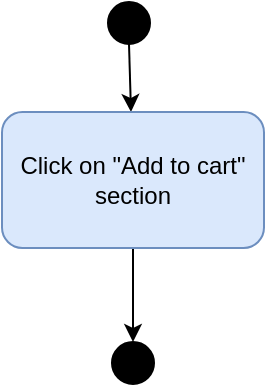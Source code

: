 <mxfile version="14.4.8" type="github">
  <diagram id="hV3xo_kERHkZGslpOvwn" name="Page-1">
    <mxGraphModel dx="-454" dy="677" grid="1" gridSize="10" guides="1" tooltips="1" connect="1" arrows="1" fold="1" page="1" pageScale="1" pageWidth="827" pageHeight="1169" math="0" shadow="0">
      <root>
        <mxCell id="0" />
        <mxCell id="1" parent="0" />
        <mxCell id="sZQoKsH6-uFSUc9VQIjV-1" value="" style="ellipse;whiteSpace=wrap;html=1;aspect=fixed;fillColor=#000000;" vertex="1" parent="1">
          <mxGeometry x="1356" y="80" width="21" height="21" as="geometry" />
        </mxCell>
        <mxCell id="sZQoKsH6-uFSUc9VQIjV-2" value="" style="endArrow=classic;html=1;exitX=0.5;exitY=1;exitDx=0;exitDy=0;" edge="1" parent="1" source="sZQoKsH6-uFSUc9VQIjV-1" target="sZQoKsH6-uFSUc9VQIjV-4">
          <mxGeometry width="50" height="50" relative="1" as="geometry">
            <mxPoint x="1079" y="286" as="sourcePoint" />
            <mxPoint x="1367" y="187" as="targetPoint" />
          </mxGeometry>
        </mxCell>
        <mxCell id="sZQoKsH6-uFSUc9VQIjV-11" style="edgeStyle=orthogonalEdgeStyle;rounded=0;orthogonalLoop=1;jettySize=auto;html=1;entryX=0.5;entryY=0;entryDx=0;entryDy=0;" edge="1" parent="1" source="sZQoKsH6-uFSUc9VQIjV-4" target="sZQoKsH6-uFSUc9VQIjV-10">
          <mxGeometry relative="1" as="geometry" />
        </mxCell>
        <mxCell id="sZQoKsH6-uFSUc9VQIjV-4" value="Click on &quot;Add to cart&quot;&lt;br&gt;section" style="rounded=1;whiteSpace=wrap;html=1;fillColor=#dae8fc;strokeColor=#6c8ebf;" vertex="1" parent="1">
          <mxGeometry x="1303" y="135" width="131" height="68" as="geometry" />
        </mxCell>
        <mxCell id="sZQoKsH6-uFSUc9VQIjV-10" value="" style="ellipse;whiteSpace=wrap;html=1;aspect=fixed;fillColor=#000000;" vertex="1" parent="1">
          <mxGeometry x="1358" y="250" width="21" height="21" as="geometry" />
        </mxCell>
      </root>
    </mxGraphModel>
  </diagram>
</mxfile>
